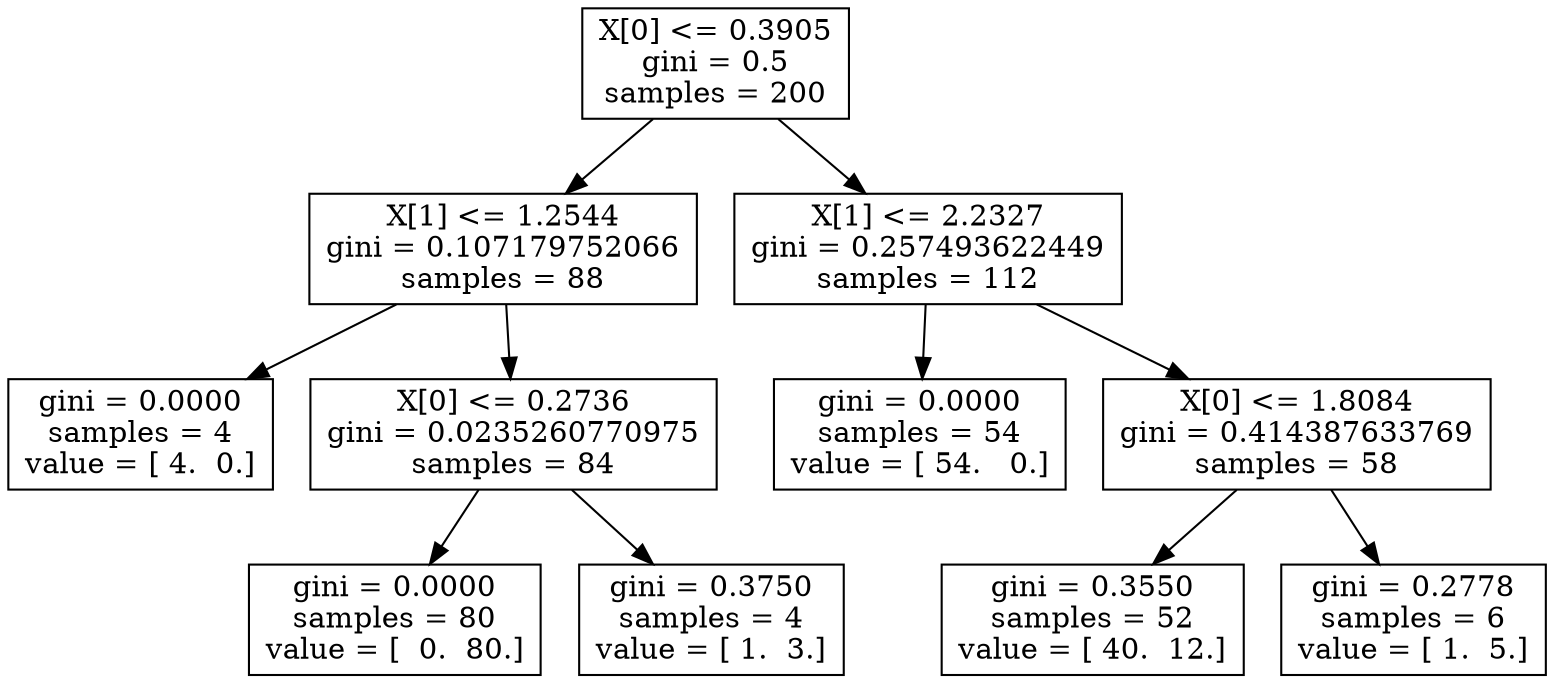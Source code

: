 digraph Tree {
0 [label="X[0] <= 0.3905\ngini = 0.5\nsamples = 200", shape="box"] ;
1 [label="X[1] <= 1.2544\ngini = 0.107179752066\nsamples = 88", shape="box"] ;
0 -> 1 ;
2 [label="gini = 0.0000\nsamples = 4\nvalue = [ 4.  0.]", shape="box"] ;
1 -> 2 ;
3 [label="X[0] <= 0.2736\ngini = 0.0235260770975\nsamples = 84", shape="box"] ;
1 -> 3 ;
4 [label="gini = 0.0000\nsamples = 80\nvalue = [  0.  80.]", shape="box"] ;
3 -> 4 ;
5 [label="gini = 0.3750\nsamples = 4\nvalue = [ 1.  3.]", shape="box"] ;
3 -> 5 ;
6 [label="X[1] <= 2.2327\ngini = 0.257493622449\nsamples = 112", shape="box"] ;
0 -> 6 ;
7 [label="gini = 0.0000\nsamples = 54\nvalue = [ 54.   0.]", shape="box"] ;
6 -> 7 ;
8 [label="X[0] <= 1.8084\ngini = 0.414387633769\nsamples = 58", shape="box"] ;
6 -> 8 ;
9 [label="gini = 0.3550\nsamples = 52\nvalue = [ 40.  12.]", shape="box"] ;
8 -> 9 ;
10 [label="gini = 0.2778\nsamples = 6\nvalue = [ 1.  5.]", shape="box"] ;
8 -> 10 ;
}